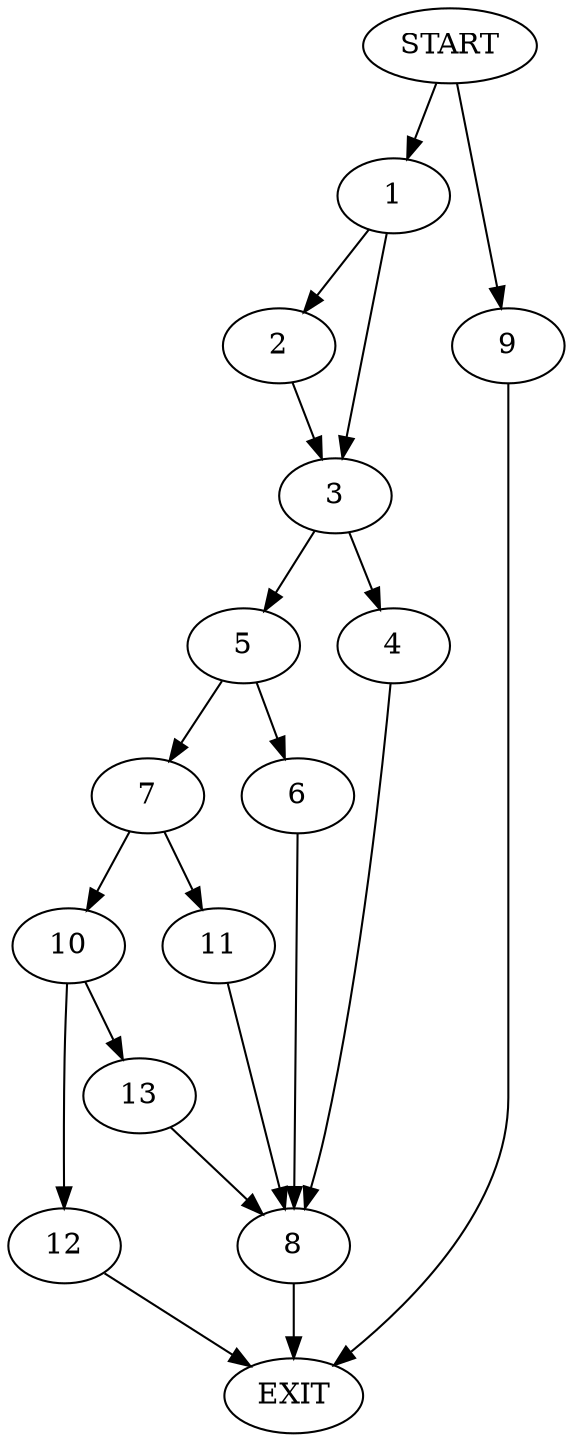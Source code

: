 digraph {
0 [label="START"];
1;
2;
3;
4;
5;
6;
7;
8;
9;
10;
11;
12;
13;
14 [label="EXIT"];
0 -> 1;
1 -> 2;
1 -> 3;
2 -> 3;
3 -> 4;
3 -> 5;
5 -> 6;
5 -> 7;
4 -> 8;
0 -> 9;
9 -> 14;
8 -> 14;
6 -> 8;
7 -> 10;
7 -> 11;
11 -> 8;
10 -> 12;
10 -> 13;
12 -> 14;
13 -> 8;
}